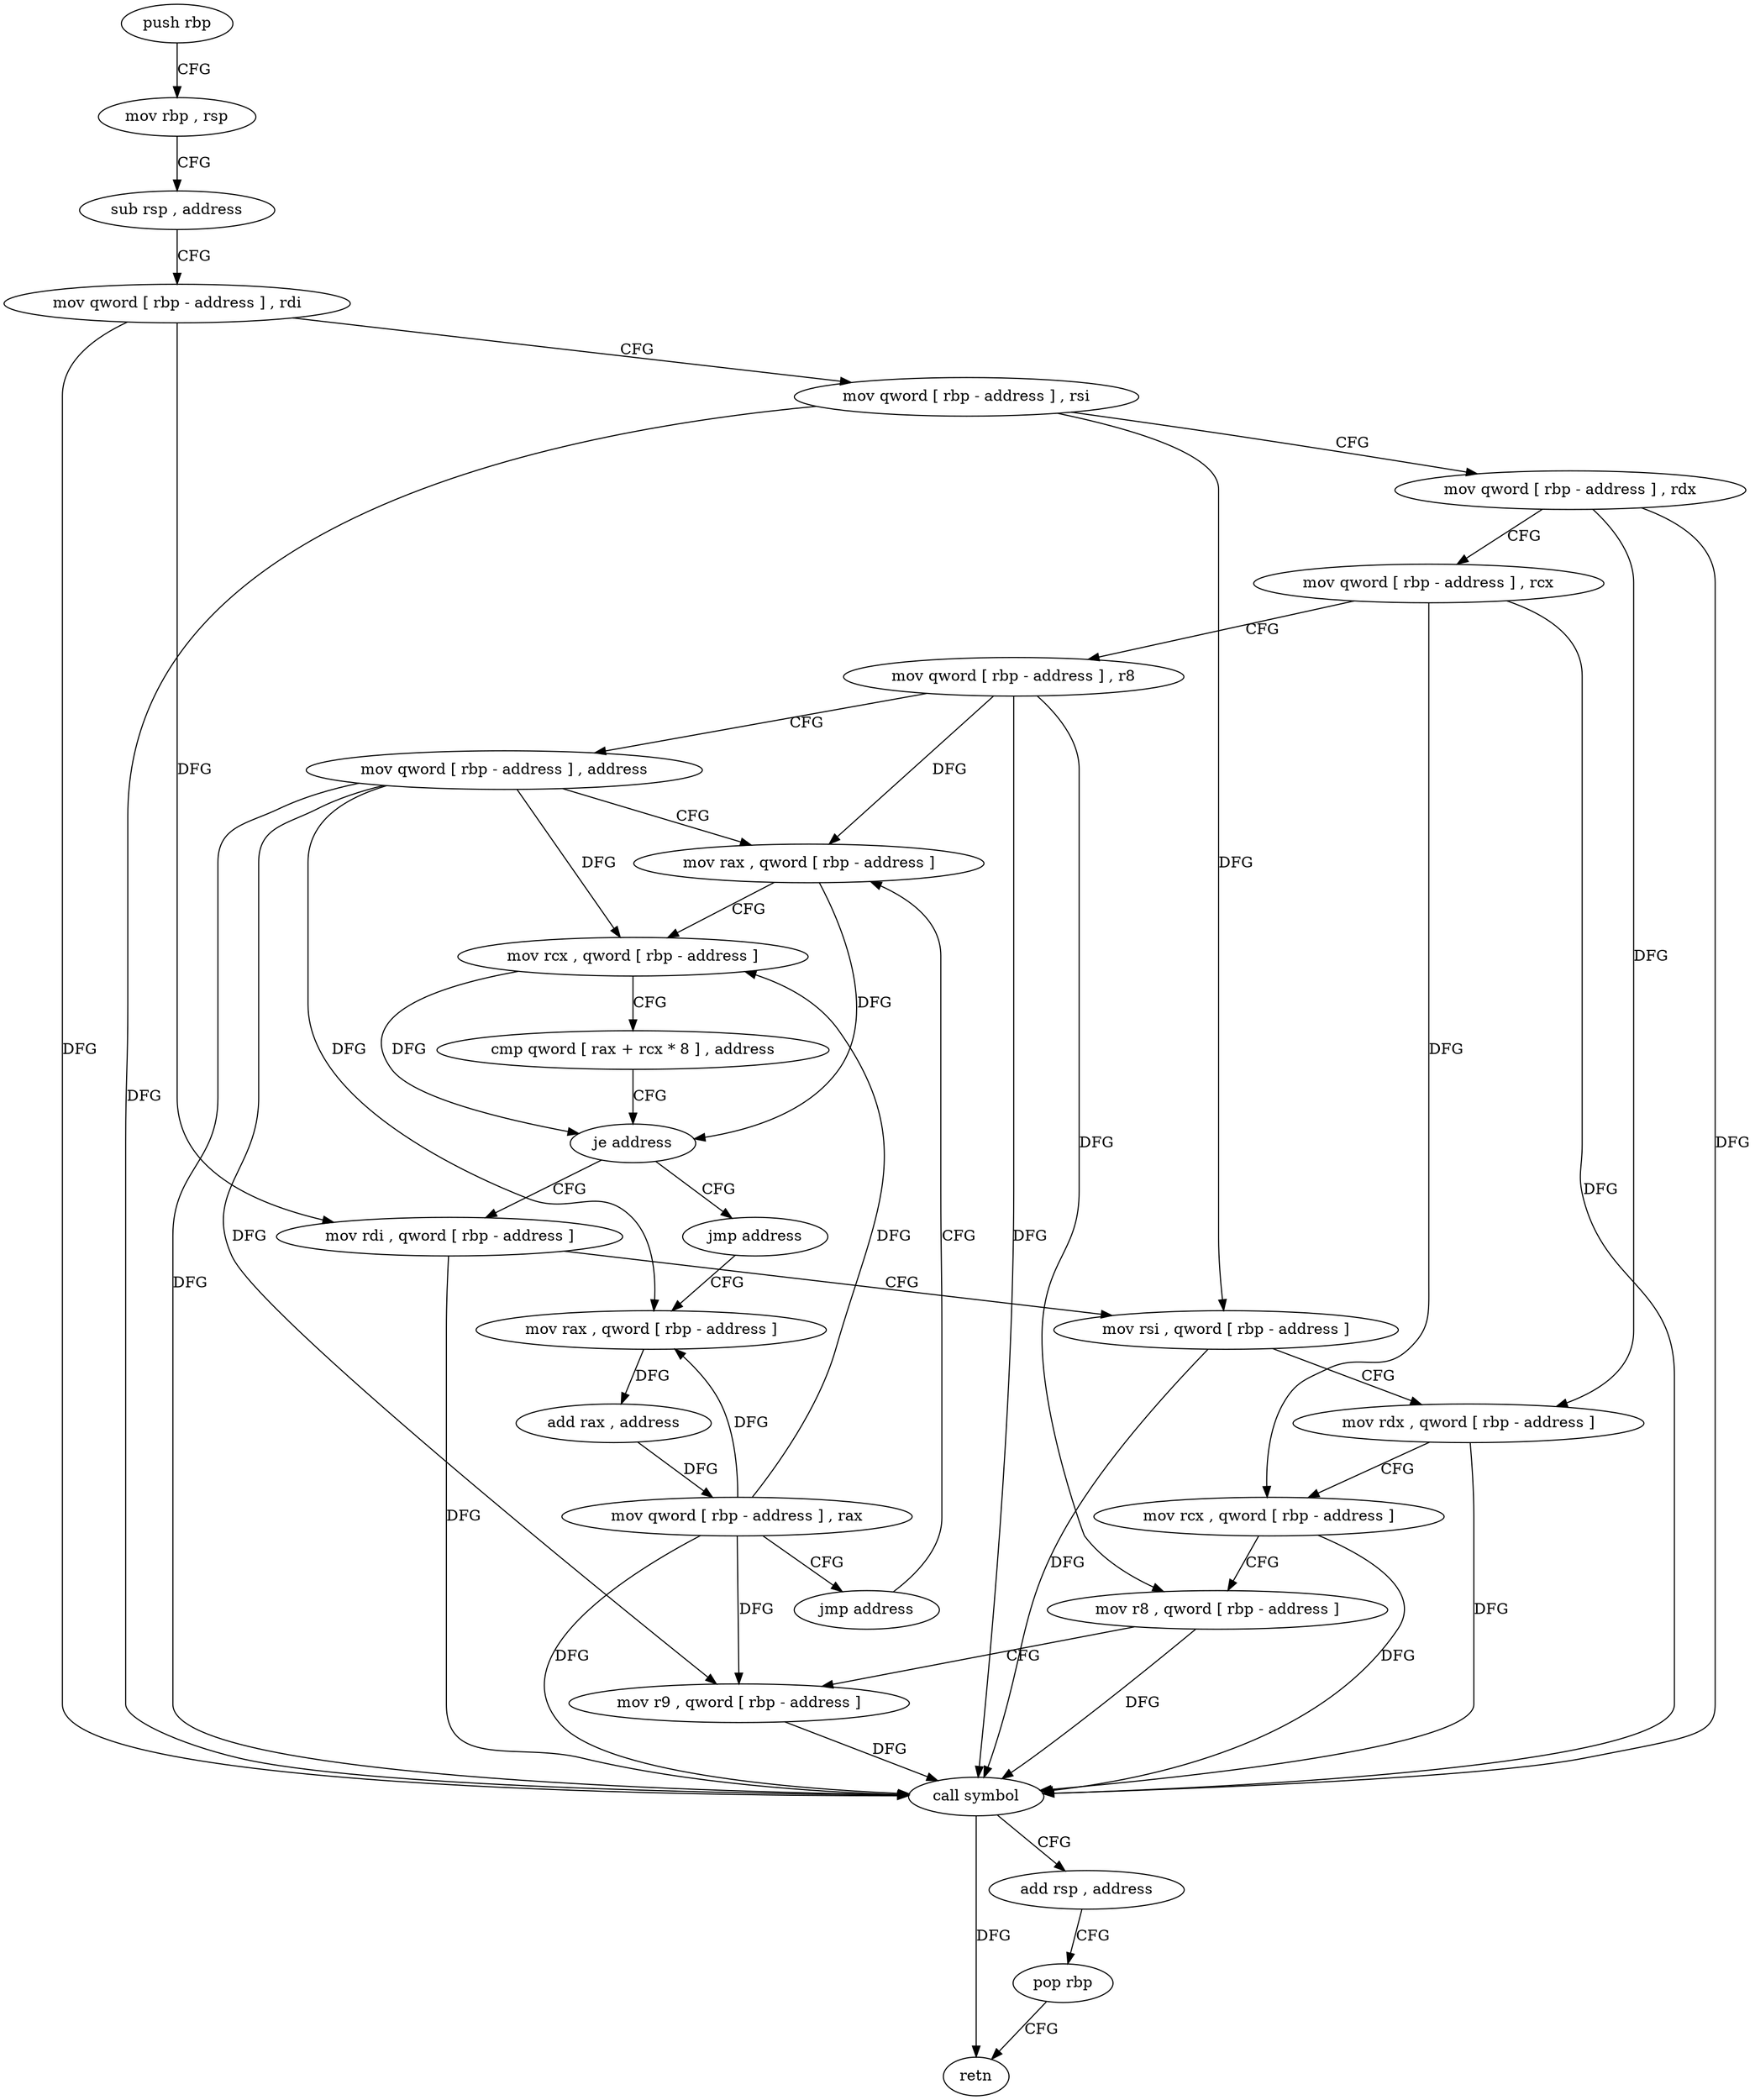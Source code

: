 digraph "func" {
"502608" [label = "push rbp" ]
"502609" [label = "mov rbp , rsp" ]
"502612" [label = "sub rsp , address" ]
"502616" [label = "mov qword [ rbp - address ] , rdi" ]
"502620" [label = "mov qword [ rbp - address ] , rsi" ]
"502624" [label = "mov qword [ rbp - address ] , rdx" ]
"502628" [label = "mov qword [ rbp - address ] , rcx" ]
"502632" [label = "mov qword [ rbp - address ] , r8" ]
"502636" [label = "mov qword [ rbp - address ] , address" ]
"502644" [label = "mov rax , qword [ rbp - address ]" ]
"502687" [label = "mov rdi , qword [ rbp - address ]" ]
"502691" [label = "mov rsi , qword [ rbp - address ]" ]
"502695" [label = "mov rdx , qword [ rbp - address ]" ]
"502699" [label = "mov rcx , qword [ rbp - address ]" ]
"502703" [label = "mov r8 , qword [ rbp - address ]" ]
"502707" [label = "mov r9 , qword [ rbp - address ]" ]
"502711" [label = "call symbol" ]
"502716" [label = "add rsp , address" ]
"502720" [label = "pop rbp" ]
"502721" [label = "retn" ]
"502663" [label = "jmp address" ]
"502668" [label = "mov rax , qword [ rbp - address ]" ]
"502672" [label = "add rax , address" ]
"502678" [label = "mov qword [ rbp - address ] , rax" ]
"502682" [label = "jmp address" ]
"502648" [label = "mov rcx , qword [ rbp - address ]" ]
"502652" [label = "cmp qword [ rax + rcx * 8 ] , address" ]
"502657" [label = "je address" ]
"502608" -> "502609" [ label = "CFG" ]
"502609" -> "502612" [ label = "CFG" ]
"502612" -> "502616" [ label = "CFG" ]
"502616" -> "502620" [ label = "CFG" ]
"502616" -> "502687" [ label = "DFG" ]
"502616" -> "502711" [ label = "DFG" ]
"502620" -> "502624" [ label = "CFG" ]
"502620" -> "502691" [ label = "DFG" ]
"502620" -> "502711" [ label = "DFG" ]
"502624" -> "502628" [ label = "CFG" ]
"502624" -> "502695" [ label = "DFG" ]
"502624" -> "502711" [ label = "DFG" ]
"502628" -> "502632" [ label = "CFG" ]
"502628" -> "502699" [ label = "DFG" ]
"502628" -> "502711" [ label = "DFG" ]
"502632" -> "502636" [ label = "CFG" ]
"502632" -> "502644" [ label = "DFG" ]
"502632" -> "502703" [ label = "DFG" ]
"502632" -> "502711" [ label = "DFG" ]
"502636" -> "502644" [ label = "CFG" ]
"502636" -> "502648" [ label = "DFG" ]
"502636" -> "502707" [ label = "DFG" ]
"502636" -> "502711" [ label = "DFG" ]
"502636" -> "502668" [ label = "DFG" ]
"502644" -> "502648" [ label = "CFG" ]
"502644" -> "502657" [ label = "DFG" ]
"502687" -> "502691" [ label = "CFG" ]
"502687" -> "502711" [ label = "DFG" ]
"502691" -> "502695" [ label = "CFG" ]
"502691" -> "502711" [ label = "DFG" ]
"502695" -> "502699" [ label = "CFG" ]
"502695" -> "502711" [ label = "DFG" ]
"502699" -> "502703" [ label = "CFG" ]
"502699" -> "502711" [ label = "DFG" ]
"502703" -> "502707" [ label = "CFG" ]
"502703" -> "502711" [ label = "DFG" ]
"502707" -> "502711" [ label = "DFG" ]
"502711" -> "502716" [ label = "CFG" ]
"502711" -> "502721" [ label = "DFG" ]
"502716" -> "502720" [ label = "CFG" ]
"502720" -> "502721" [ label = "CFG" ]
"502663" -> "502668" [ label = "CFG" ]
"502668" -> "502672" [ label = "DFG" ]
"502672" -> "502678" [ label = "DFG" ]
"502678" -> "502682" [ label = "CFG" ]
"502678" -> "502648" [ label = "DFG" ]
"502678" -> "502707" [ label = "DFG" ]
"502678" -> "502668" [ label = "DFG" ]
"502678" -> "502711" [ label = "DFG" ]
"502682" -> "502644" [ label = "CFG" ]
"502648" -> "502652" [ label = "CFG" ]
"502648" -> "502657" [ label = "DFG" ]
"502652" -> "502657" [ label = "CFG" ]
"502657" -> "502687" [ label = "CFG" ]
"502657" -> "502663" [ label = "CFG" ]
}
